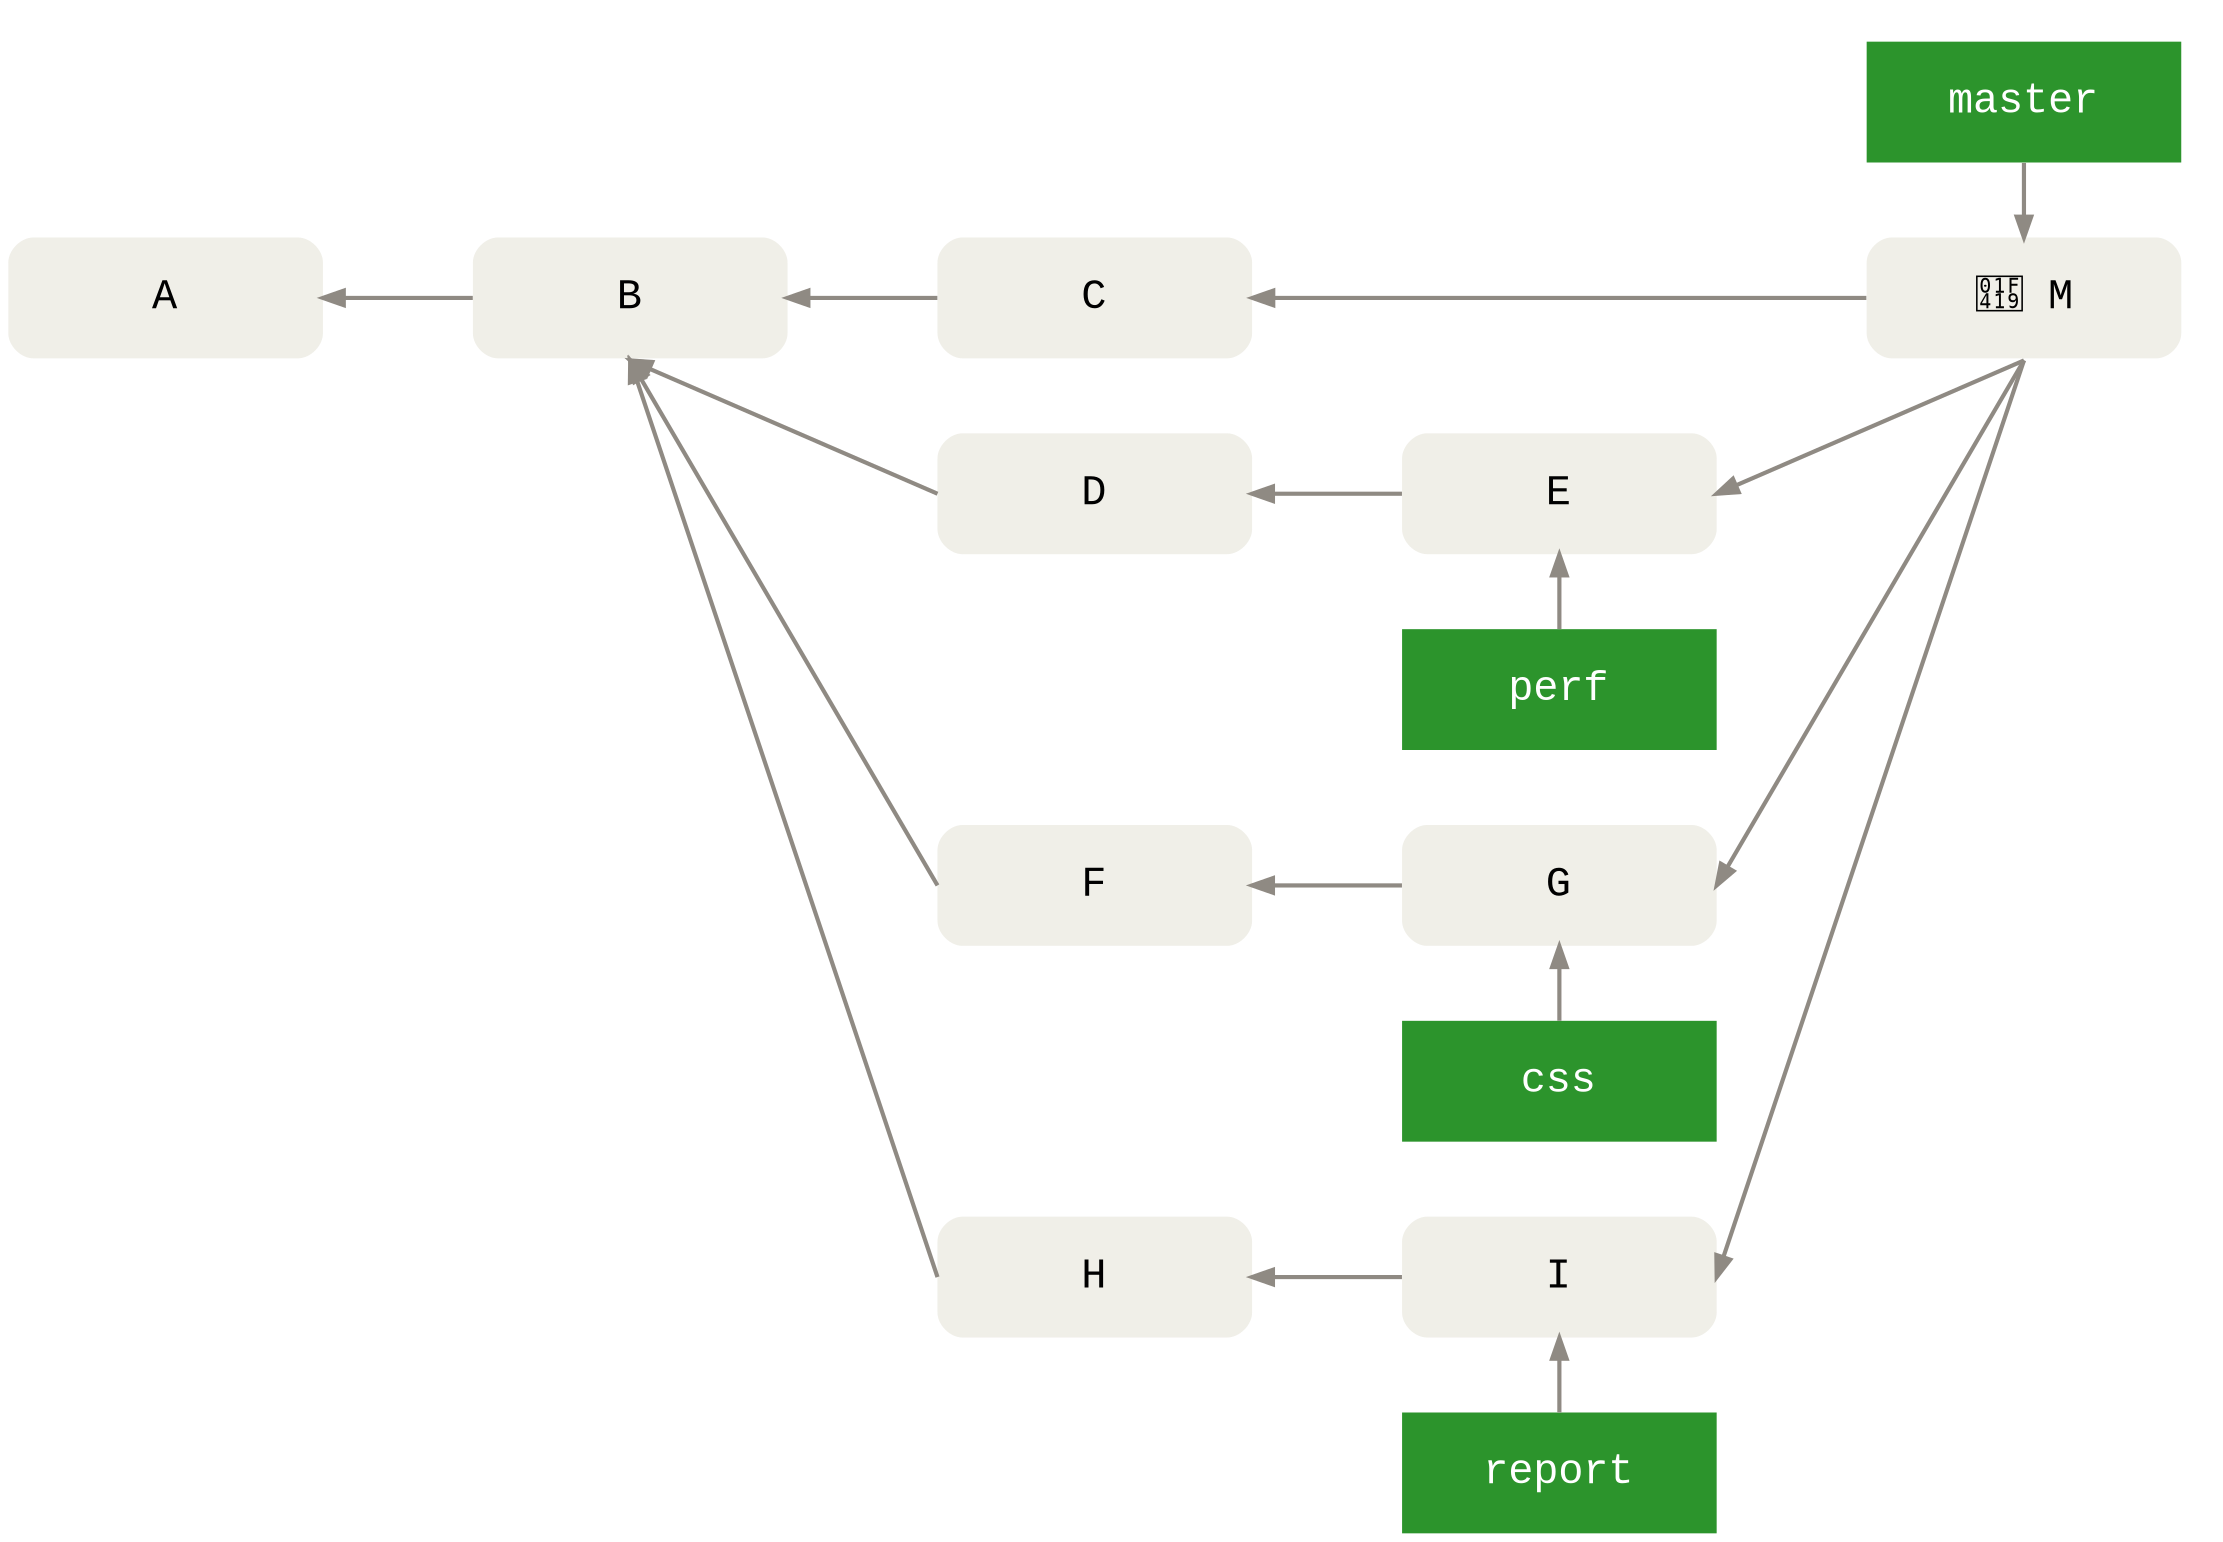 digraph Git {
  bgcolor="transparent"

  rankdir=LR
  ranksep=1
  nodesep=.5
  splines=line

  edge [color="#8f8a83"
        penwidth=2
        dir="back"]
  node [shape=box
        fontname="Menlo, Monaco, Consolas, Lucida Console, Courier New, monospace"
        fontsize=20
        margin=".2,.23"
        width=2.1
        height=.8
        fixedsize=true
        penwidth=0]

  node [style="rounded,filled"
        fillcolor="#f0efe8"]
  node [group=master]
  A -> B -> C
  node [group=pu]
  M [label="🐙 M"]
  C -> M [weight=5]
  node [group=topic_perf]
  B:s -> D:w
  D -> E
  E:e -> M:s
  node [group=topic_css]
  B:s -> F:w
  F -> G
  G:e -> M:s
  node [group=topic_report]
  B:s -> H:w [weight=5]
  H -> I
  I:e -> M:s

  node [style="filled"
        fontcolor="#ffffff"
        fillcolor="#2c942c"]

  subgraph cluster_master {
    color=invis
    {
      rank=same
      M -> master
    }
  }

  {
    rank=same
    perf
    E -> perf
  }

  {
    rank=same
    css
    G -> css
  }

  {
    rank=same
    report
    I -> report
  }
}
